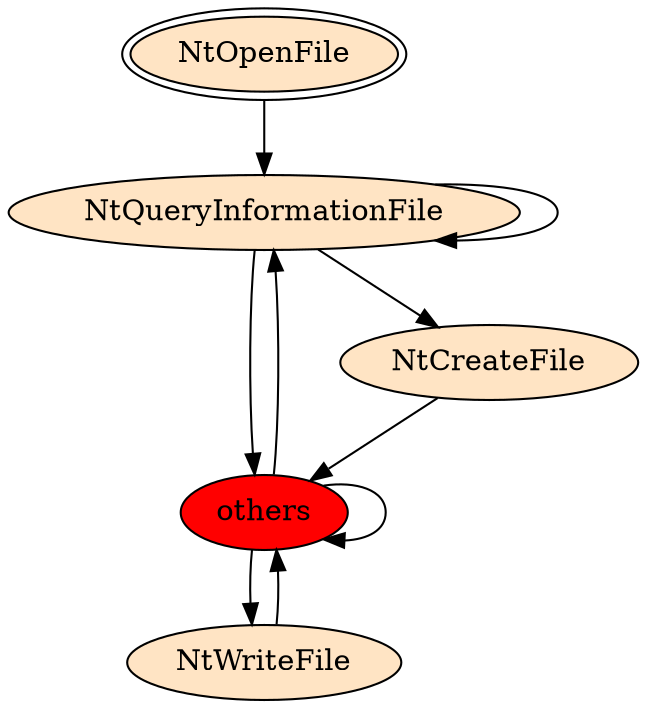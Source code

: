digraph "./REPORTS/3906/API_PER_CATEGORY/CreateDirectoryEx.exe_5204_Files and I_O (Local file system)_API_per_Category_Transition_Matrix" {
	NtOpenFile [label=NtOpenFile fillcolor=bisque peripheries=2 style=filled]
	NtQueryInformationFile [label=NtQueryInformationFile fillcolor=bisque style=filled]
	NtOpenFile -> NtQueryInformationFile [label=""]
	NtQueryInformationFile -> NtQueryInformationFile [label=""]
	others [label=others fillcolor=red style=filled]
	NtQueryInformationFile -> others [label=""]
	NtCreateFile [label=NtCreateFile fillcolor=bisque style=filled]
	NtQueryInformationFile -> NtCreateFile [label=""]
	others -> NtQueryInformationFile [label=""]
	others -> others [label=""]
	NtWriteFile [label=NtWriteFile fillcolor=bisque style=filled]
	others -> NtWriteFile [label=""]
	NtCreateFile -> others [label=""]
	NtWriteFile -> others [label=""]
}
